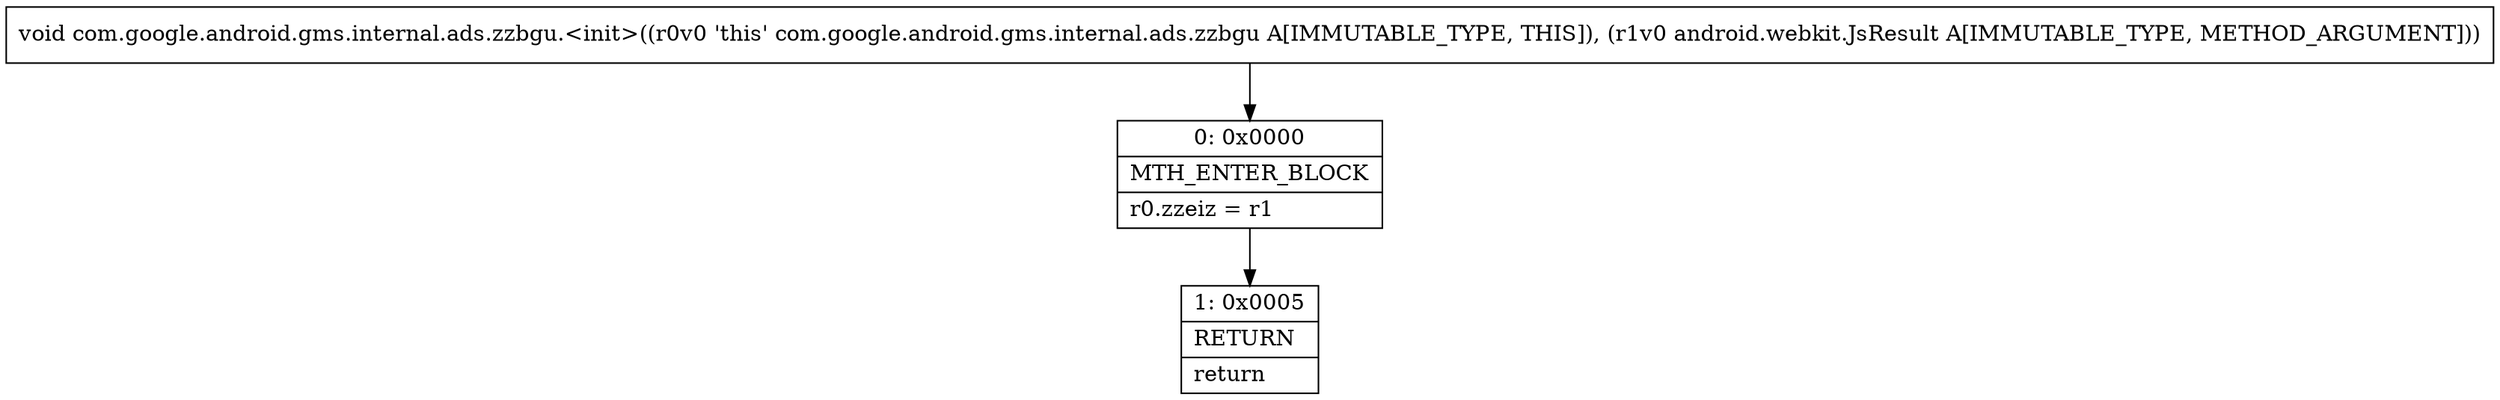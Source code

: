 digraph "CFG forcom.google.android.gms.internal.ads.zzbgu.\<init\>(Landroid\/webkit\/JsResult;)V" {
Node_0 [shape=record,label="{0\:\ 0x0000|MTH_ENTER_BLOCK\l|r0.zzeiz = r1\l}"];
Node_1 [shape=record,label="{1\:\ 0x0005|RETURN\l|return\l}"];
MethodNode[shape=record,label="{void com.google.android.gms.internal.ads.zzbgu.\<init\>((r0v0 'this' com.google.android.gms.internal.ads.zzbgu A[IMMUTABLE_TYPE, THIS]), (r1v0 android.webkit.JsResult A[IMMUTABLE_TYPE, METHOD_ARGUMENT])) }"];
MethodNode -> Node_0;
Node_0 -> Node_1;
}

